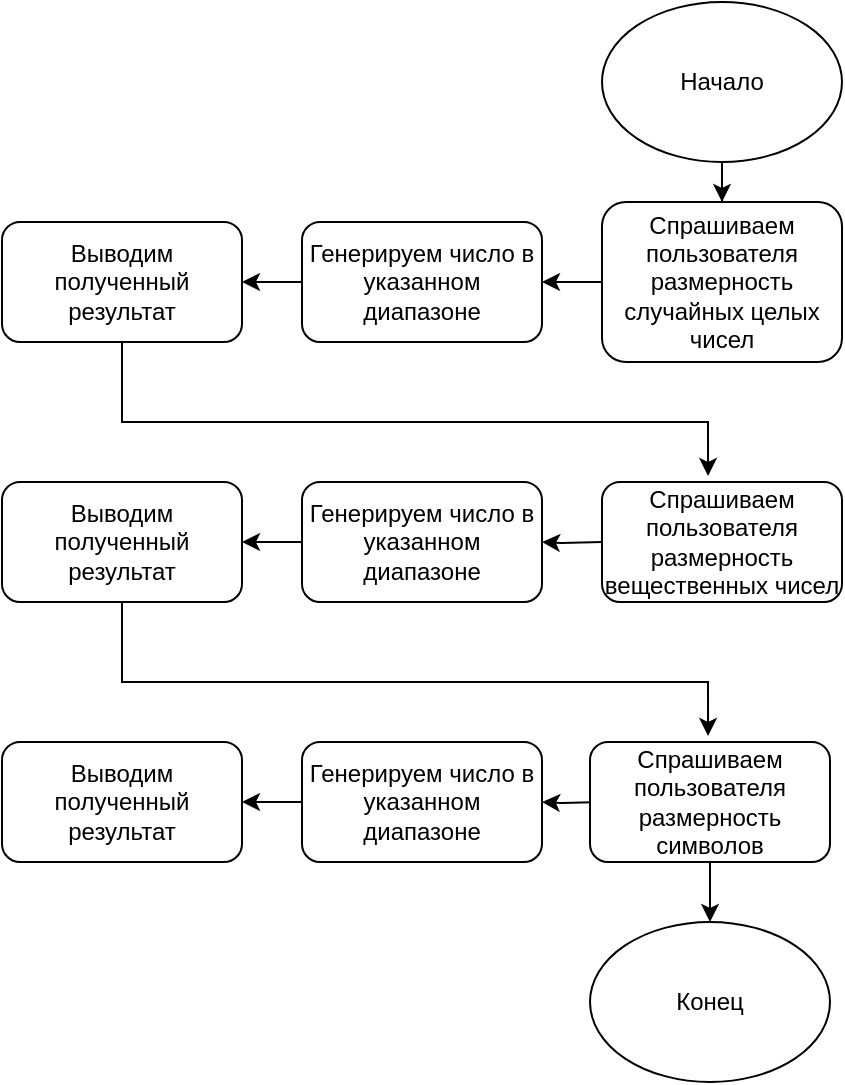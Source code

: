 <mxfile version="13.3.0" type="device"><diagram id="h9cqoreOUS-91xLQAOXn" name="Page-1"><mxGraphModel dx="1422" dy="783" grid="1" gridSize="10" guides="1" tooltips="1" connect="1" arrows="1" fold="1" page="1" pageScale="1" pageWidth="827" pageHeight="1169" math="0" shadow="0"><root><mxCell id="0"/><mxCell id="1" parent="0"/><mxCell id="H8rjkFGrIoN-GoaaBBfG-22" value="" style="edgeStyle=orthogonalEdgeStyle;rounded=0;orthogonalLoop=1;jettySize=auto;html=1;" edge="1" parent="1" source="H8rjkFGrIoN-GoaaBBfG-1" target="H8rjkFGrIoN-GoaaBBfG-2"><mxGeometry relative="1" as="geometry"/></mxCell><mxCell id="H8rjkFGrIoN-GoaaBBfG-1" value="Начало" style="ellipse;whiteSpace=wrap;html=1;" vertex="1" parent="1"><mxGeometry x="360" y="30" width="120" height="80" as="geometry"/></mxCell><mxCell id="H8rjkFGrIoN-GoaaBBfG-6" value="" style="edgeStyle=orthogonalEdgeStyle;rounded=0;orthogonalLoop=1;jettySize=auto;html=1;" edge="1" parent="1" source="H8rjkFGrIoN-GoaaBBfG-2" target="H8rjkFGrIoN-GoaaBBfG-3"><mxGeometry relative="1" as="geometry"/></mxCell><mxCell id="H8rjkFGrIoN-GoaaBBfG-2" value="Спрашиваем пользователя размерность случайных целых чисел" style="rounded=1;whiteSpace=wrap;html=1;" vertex="1" parent="1"><mxGeometry x="360" y="130" width="120" height="80" as="geometry"/></mxCell><mxCell id="H8rjkFGrIoN-GoaaBBfG-7" value="" style="edgeStyle=orthogonalEdgeStyle;rounded=0;orthogonalLoop=1;jettySize=auto;html=1;" edge="1" parent="1" source="H8rjkFGrIoN-GoaaBBfG-3" target="H8rjkFGrIoN-GoaaBBfG-4"><mxGeometry relative="1" as="geometry"/></mxCell><mxCell id="H8rjkFGrIoN-GoaaBBfG-3" value="Генерируем число в указанном диапазоне" style="rounded=1;whiteSpace=wrap;html=1;" vertex="1" parent="1"><mxGeometry x="210" y="140" width="120" height="60" as="geometry"/></mxCell><mxCell id="H8rjkFGrIoN-GoaaBBfG-9" value="" style="edgeStyle=orthogonalEdgeStyle;rounded=0;orthogonalLoop=1;jettySize=auto;html=1;entryX=0.442;entryY=-0.05;entryDx=0;entryDy=0;entryPerimeter=0;" edge="1" parent="1" source="H8rjkFGrIoN-GoaaBBfG-4" target="H8rjkFGrIoN-GoaaBBfG-5"><mxGeometry relative="1" as="geometry"><mxPoint x="120" y="280" as="targetPoint"/><Array as="points"><mxPoint x="120" y="240"/><mxPoint x="413" y="240"/></Array></mxGeometry></mxCell><mxCell id="H8rjkFGrIoN-GoaaBBfG-4" value="Выводим полученный результат" style="rounded=1;whiteSpace=wrap;html=1;" vertex="1" parent="1"><mxGeometry x="60" y="140" width="120" height="60" as="geometry"/></mxCell><mxCell id="H8rjkFGrIoN-GoaaBBfG-5" value="Спрашиваем пользователя размерность вещественных чисел" style="rounded=1;whiteSpace=wrap;html=1;" vertex="1" parent="1"><mxGeometry x="360" y="270" width="120" height="60" as="geometry"/></mxCell><mxCell id="H8rjkFGrIoN-GoaaBBfG-10" value="" style="edgeStyle=orthogonalEdgeStyle;rounded=0;orthogonalLoop=1;jettySize=auto;html=1;" edge="1" parent="1" target="H8rjkFGrIoN-GoaaBBfG-12"><mxGeometry relative="1" as="geometry"><mxPoint x="360" y="300" as="sourcePoint"/></mxGeometry></mxCell><mxCell id="H8rjkFGrIoN-GoaaBBfG-11" value="" style="edgeStyle=orthogonalEdgeStyle;rounded=0;orthogonalLoop=1;jettySize=auto;html=1;" edge="1" parent="1" source="H8rjkFGrIoN-GoaaBBfG-12" target="H8rjkFGrIoN-GoaaBBfG-13"><mxGeometry relative="1" as="geometry"/></mxCell><mxCell id="H8rjkFGrIoN-GoaaBBfG-12" value="Генерируем число в указанном диапазоне" style="rounded=1;whiteSpace=wrap;html=1;" vertex="1" parent="1"><mxGeometry x="210" y="270" width="120" height="60" as="geometry"/></mxCell><mxCell id="H8rjkFGrIoN-GoaaBBfG-13" value="Выводим полученный результат" style="rounded=1;whiteSpace=wrap;html=1;" vertex="1" parent="1"><mxGeometry x="60" y="270" width="120" height="60" as="geometry"/></mxCell><mxCell id="H8rjkFGrIoN-GoaaBBfG-14" value="" style="edgeStyle=orthogonalEdgeStyle;rounded=0;orthogonalLoop=1;jettySize=auto;html=1;" edge="1" parent="1" target="H8rjkFGrIoN-GoaaBBfG-16"><mxGeometry relative="1" as="geometry"><mxPoint x="360" y="430" as="sourcePoint"/></mxGeometry></mxCell><mxCell id="H8rjkFGrIoN-GoaaBBfG-15" value="" style="edgeStyle=orthogonalEdgeStyle;rounded=0;orthogonalLoop=1;jettySize=auto;html=1;" edge="1" parent="1" source="H8rjkFGrIoN-GoaaBBfG-16" target="H8rjkFGrIoN-GoaaBBfG-17"><mxGeometry relative="1" as="geometry"/></mxCell><mxCell id="H8rjkFGrIoN-GoaaBBfG-16" value="Генерируем число в указанном диапазоне" style="rounded=1;whiteSpace=wrap;html=1;" vertex="1" parent="1"><mxGeometry x="210" y="400" width="120" height="60" as="geometry"/></mxCell><mxCell id="H8rjkFGrIoN-GoaaBBfG-17" value="Выводим полученный результат" style="rounded=1;whiteSpace=wrap;html=1;" vertex="1" parent="1"><mxGeometry x="60" y="400" width="120" height="60" as="geometry"/></mxCell><mxCell id="H8rjkFGrIoN-GoaaBBfG-21" value="" style="edgeStyle=orthogonalEdgeStyle;rounded=0;orthogonalLoop=1;jettySize=auto;html=1;entryX=0.442;entryY=-0.05;entryDx=0;entryDy=0;entryPerimeter=0;" edge="1" parent="1"><mxGeometry relative="1" as="geometry"><mxPoint x="120" y="330" as="sourcePoint"/><mxPoint x="413.04" y="397" as="targetPoint"/><Array as="points"><mxPoint x="120" y="370"/><mxPoint x="413" y="370"/></Array></mxGeometry></mxCell><mxCell id="H8rjkFGrIoN-GoaaBBfG-25" value="" style="edgeStyle=orthogonalEdgeStyle;rounded=0;orthogonalLoop=1;jettySize=auto;html=1;" edge="1" parent="1" source="H8rjkFGrIoN-GoaaBBfG-23" target="H8rjkFGrIoN-GoaaBBfG-24"><mxGeometry relative="1" as="geometry"/></mxCell><mxCell id="H8rjkFGrIoN-GoaaBBfG-23" value="Спрашиваем пользователя размерность символов" style="rounded=1;whiteSpace=wrap;html=1;" vertex="1" parent="1"><mxGeometry x="354" y="400" width="120" height="60" as="geometry"/></mxCell><mxCell id="H8rjkFGrIoN-GoaaBBfG-24" value="Конец" style="ellipse;whiteSpace=wrap;html=1;" vertex="1" parent="1"><mxGeometry x="354" y="490" width="120" height="80" as="geometry"/></mxCell></root></mxGraphModel></diagram></mxfile>